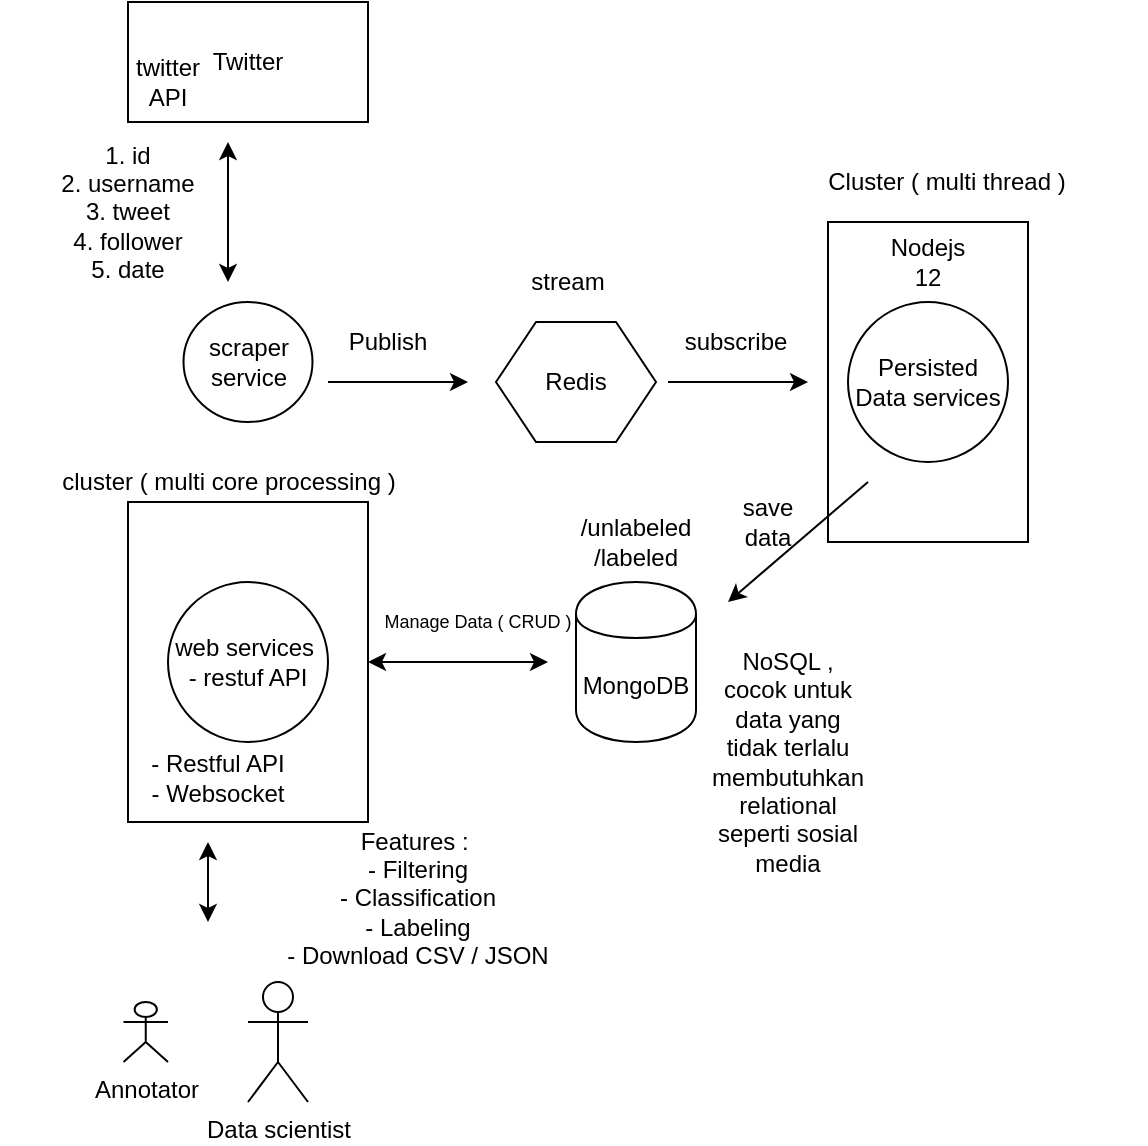 <mxfile version="12.9.14" type="github"><diagram id="l3GPiaQwxnLLbXtT8dpR" name="Page-1"><mxGraphModel dx="946" dy="614" grid="1" gridSize="10" guides="1" tooltips="1" connect="1" arrows="1" fold="1" page="1" pageScale="1" pageWidth="827" pageHeight="1169" math="0" shadow="0"><root><mxCell id="0"/><mxCell id="1" parent="0"/><mxCell id="IModXSz5YSSxRl7j3dnb-34" value="" style="rounded=0;whiteSpace=wrap;html=1;shadow=0;" vertex="1" parent="1"><mxGeometry x="190" y="390" width="120" height="160" as="geometry"/></mxCell><mxCell id="IModXSz5YSSxRl7j3dnb-33" value="" style="rounded=0;whiteSpace=wrap;html=1;shadow=0;" vertex="1" parent="1"><mxGeometry x="540" y="250" width="100" height="160" as="geometry"/></mxCell><mxCell id="IModXSz5YSSxRl7j3dnb-1" value="Twitter" style="rounded=0;whiteSpace=wrap;html=1;" vertex="1" parent="1"><mxGeometry x="190" y="140" width="120" height="60" as="geometry"/></mxCell><mxCell id="IModXSz5YSSxRl7j3dnb-2" value="scraper service" style="ellipse;whiteSpace=wrap;html=1;" vertex="1" parent="1"><mxGeometry x="217.75" y="290" width="64.5" height="60" as="geometry"/></mxCell><mxCell id="IModXSz5YSSxRl7j3dnb-3" value="Persisted Data services" style="ellipse;whiteSpace=wrap;html=1;aspect=fixed;" vertex="1" parent="1"><mxGeometry x="550" y="290" width="80" height="80" as="geometry"/></mxCell><mxCell id="IModXSz5YSSxRl7j3dnb-4" value="Redis" style="shape=hexagon;perimeter=hexagonPerimeter2;whiteSpace=wrap;html=1;" vertex="1" parent="1"><mxGeometry x="374" y="300" width="80" height="60" as="geometry"/></mxCell><mxCell id="IModXSz5YSSxRl7j3dnb-7" value="stream" style="text;html=1;strokeColor=none;fillColor=none;align=center;verticalAlign=middle;whiteSpace=wrap;rounded=0;" vertex="1" parent="1"><mxGeometry x="390" y="270" width="40" height="20" as="geometry"/></mxCell><mxCell id="IModXSz5YSSxRl7j3dnb-8" value="Publish" style="text;html=1;strokeColor=none;fillColor=none;align=center;verticalAlign=middle;whiteSpace=wrap;rounded=0;" vertex="1" parent="1"><mxGeometry x="300" y="300" width="40" height="20" as="geometry"/></mxCell><mxCell id="IModXSz5YSSxRl7j3dnb-9" value="" style="endArrow=classic;html=1;" edge="1" parent="1"><mxGeometry width="50" height="50" relative="1" as="geometry"><mxPoint x="290" y="330" as="sourcePoint"/><mxPoint x="360" y="330" as="targetPoint"/></mxGeometry></mxCell><mxCell id="IModXSz5YSSxRl7j3dnb-10" value="" style="endArrow=classic;html=1;" edge="1" parent="1"><mxGeometry width="50" height="50" relative="1" as="geometry"><mxPoint x="460" y="330" as="sourcePoint"/><mxPoint x="530" y="330" as="targetPoint"/></mxGeometry></mxCell><mxCell id="IModXSz5YSSxRl7j3dnb-13" value="" style="endArrow=classic;startArrow=classic;html=1;" edge="1" parent="1"><mxGeometry width="50" height="50" relative="1" as="geometry"><mxPoint x="240" y="280" as="sourcePoint"/><mxPoint x="240" y="210" as="targetPoint"/></mxGeometry></mxCell><mxCell id="IModXSz5YSSxRl7j3dnb-14" value="MongoDB" style="shape=cylinder;whiteSpace=wrap;html=1;boundedLbl=1;backgroundOutline=1;" vertex="1" parent="1"><mxGeometry x="414" y="430" width="60" height="80" as="geometry"/></mxCell><mxCell id="IModXSz5YSSxRl7j3dnb-15" value="" style="endArrow=classic;html=1;" edge="1" parent="1"><mxGeometry width="50" height="50" relative="1" as="geometry"><mxPoint x="560" y="380" as="sourcePoint"/><mxPoint x="490" y="440" as="targetPoint"/></mxGeometry></mxCell><mxCell id="IModXSz5YSSxRl7j3dnb-16" value="save data" style="text;html=1;strokeColor=none;fillColor=none;align=center;verticalAlign=middle;whiteSpace=wrap;rounded=0;" vertex="1" parent="1"><mxGeometry x="490" y="390" width="40" height="20" as="geometry"/></mxCell><mxCell id="IModXSz5YSSxRl7j3dnb-18" value="Data scientist" style="shape=umlActor;verticalLabelPosition=bottom;labelBackgroundColor=#ffffff;verticalAlign=top;html=1;outlineConnect=0;" vertex="1" parent="1"><mxGeometry x="250" y="630" width="30" height="60" as="geometry"/></mxCell><mxCell id="IModXSz5YSSxRl7j3dnb-20" value="web services&amp;nbsp;&lt;br&gt;- restuf API" style="ellipse;whiteSpace=wrap;html=1;aspect=fixed;" vertex="1" parent="1"><mxGeometry x="210" y="430" width="80" height="80" as="geometry"/></mxCell><mxCell id="IModXSz5YSSxRl7j3dnb-22" value="" style="endArrow=classic;startArrow=classic;html=1;" edge="1" parent="1"><mxGeometry width="50" height="50" relative="1" as="geometry"><mxPoint x="310" y="470" as="sourcePoint"/><mxPoint x="400" y="470" as="targetPoint"/></mxGeometry></mxCell><mxCell id="IModXSz5YSSxRl7j3dnb-27" value="Manage Data ( CRUD )" style="text;html=1;strokeColor=none;fillColor=none;align=center;verticalAlign=middle;whiteSpace=wrap;rounded=0;fontSize=9;" vertex="1" parent="1"><mxGeometry x="300" y="440" width="130" height="20" as="geometry"/></mxCell><mxCell id="IModXSz5YSSxRl7j3dnb-30" value="Annotator" style="shape=umlActor;verticalLabelPosition=bottom;labelBackgroundColor=#ffffff;verticalAlign=top;html=1;outlineConnect=0;" vertex="1" parent="1"><mxGeometry x="187.75" y="640" width="22.25" height="30" as="geometry"/></mxCell><mxCell id="IModXSz5YSSxRl7j3dnb-32" value="Cluster ( multi thread )" style="text;html=1;strokeColor=none;fillColor=none;align=center;verticalAlign=middle;whiteSpace=wrap;rounded=0;" vertex="1" parent="1"><mxGeometry x="500" y="220" width="199" height="20" as="geometry"/></mxCell><mxCell id="IModXSz5YSSxRl7j3dnb-39" value="twitter API" style="text;html=1;strokeColor=none;fillColor=none;align=center;verticalAlign=middle;whiteSpace=wrap;rounded=0;shadow=0;" vertex="1" parent="1"><mxGeometry x="190" y="170" width="40" height="20" as="geometry"/></mxCell><mxCell id="IModXSz5YSSxRl7j3dnb-40" value="subscribe" style="text;html=1;strokeColor=none;fillColor=none;align=center;verticalAlign=middle;whiteSpace=wrap;rounded=0;shadow=0;" vertex="1" parent="1"><mxGeometry x="474" y="300" width="40" height="20" as="geometry"/></mxCell><mxCell id="IModXSz5YSSxRl7j3dnb-41" value="- Restful API&lt;br&gt;- Websocket" style="text;html=1;strokeColor=none;fillColor=none;align=center;verticalAlign=middle;whiteSpace=wrap;rounded=0;shadow=0;" vertex="1" parent="1"><mxGeometry x="170" y="500" width="130" height="55" as="geometry"/></mxCell><mxCell id="IModXSz5YSSxRl7j3dnb-46" value="" style="endArrow=classic;startArrow=classic;html=1;" edge="1" parent="1"><mxGeometry width="50" height="50" relative="1" as="geometry"><mxPoint x="230" y="600" as="sourcePoint"/><mxPoint x="230" y="560" as="targetPoint"/></mxGeometry></mxCell><mxCell id="IModXSz5YSSxRl7j3dnb-53" value="NoSQL , cocok untuk data yang tidak terlalu membutuhkan relational seperti sosial media&lt;br&gt;" style="text;html=1;strokeColor=none;fillColor=none;align=center;verticalAlign=middle;whiteSpace=wrap;rounded=0;shadow=0;" vertex="1" parent="1"><mxGeometry x="500" y="510" width="40" height="20" as="geometry"/></mxCell><mxCell id="IModXSz5YSSxRl7j3dnb-54" value="cluster ( multi core processing )" style="text;html=1;strokeColor=none;fillColor=none;align=center;verticalAlign=middle;whiteSpace=wrap;rounded=0;shadow=1;" vertex="1" parent="1"><mxGeometry x="141" y="370" width="199" height="20" as="geometry"/></mxCell><mxCell id="IModXSz5YSSxRl7j3dnb-57" value="Features :&amp;nbsp;&lt;br style=&quot;font-size: 12px&quot;&gt;- Filtering&lt;br style=&quot;font-size: 12px&quot;&gt;- Classification&lt;br style=&quot;font-size: 12px&quot;&gt;- Labeling&lt;br style=&quot;font-size: 12px&quot;&gt;- Download CSV / JSON" style="text;html=1;strokeColor=none;fillColor=none;align=center;verticalAlign=middle;whiteSpace=wrap;rounded=0;shadow=1;fontSize=12;" vertex="1" parent="1"><mxGeometry x="250" y="545" width="170" height="85" as="geometry"/></mxCell><mxCell id="IModXSz5YSSxRl7j3dnb-61" value="Nodejs 12" style="text;html=1;strokeColor=none;fillColor=none;align=center;verticalAlign=middle;whiteSpace=wrap;rounded=0;shadow=1;fontSize=12;" vertex="1" parent="1"><mxGeometry x="570" y="260" width="40" height="20" as="geometry"/></mxCell><mxCell id="IModXSz5YSSxRl7j3dnb-66" value="1. id&lt;br&gt;2. username&lt;br&gt;3. tweet&lt;br&gt;4. follower&lt;br&gt;5. date" style="text;html=1;strokeColor=none;fillColor=none;align=center;verticalAlign=middle;whiteSpace=wrap;rounded=0;shadow=1;fontSize=12;" vertex="1" parent="1"><mxGeometry x="130" y="200" width="120" height="90" as="geometry"/></mxCell><mxCell id="IModXSz5YSSxRl7j3dnb-76" value="/unlabeled&lt;br&gt;/labeled&lt;br&gt;" style="text;html=1;strokeColor=none;fillColor=none;align=center;verticalAlign=middle;whiteSpace=wrap;rounded=0;shadow=1;fontSize=12;" vertex="1" parent="1"><mxGeometry x="424" y="400" width="40" height="20" as="geometry"/></mxCell></root></mxGraphModel></diagram></mxfile>